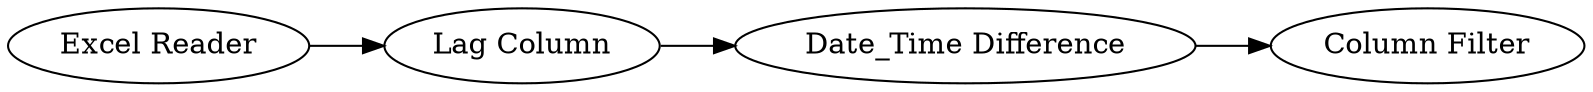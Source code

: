 digraph {
	2 -> 3
	3 -> 4
	1 -> 2
	1 [label="Excel Reader"]
	4 [label="Column Filter"]
	3 [label="Date_Time Difference"]
	2 [label="Lag Column"]
	rankdir=LR
}
